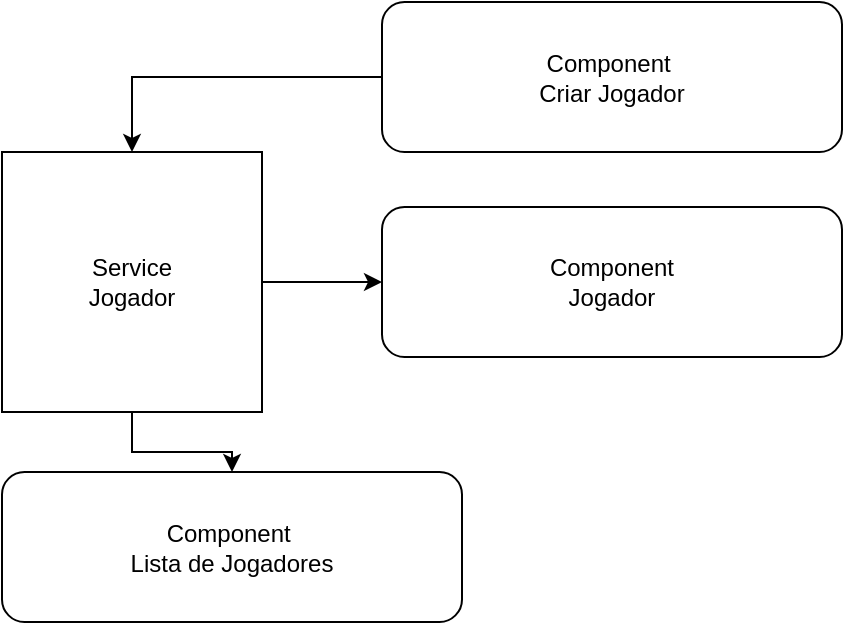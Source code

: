 <mxfile pages="1" version="11.2.6" type="device"><diagram id="85EBrzxSGvp5GTtUQu-_" name="Page-1"><mxGraphModel dx="1024" dy="534" grid="1" gridSize="10" guides="1" tooltips="1" connect="1" arrows="1" fold="1" page="1" pageScale="1" pageWidth="827" pageHeight="1169" math="0" shadow="0"><root><mxCell id="0"/><mxCell id="1" parent="0"/><mxCell id="GFo70L8S-_RZTNGCTkLe-10" style="edgeStyle=orthogonalEdgeStyle;rounded=0;orthogonalLoop=1;jettySize=auto;html=1;" parent="1" source="GFo70L8S-_RZTNGCTkLe-1" target="GFo70L8S-_RZTNGCTkLe-2" edge="1"><mxGeometry relative="1" as="geometry"/></mxCell><mxCell id="GFo70L8S-_RZTNGCTkLe-15" style="edgeStyle=orthogonalEdgeStyle;rounded=0;orthogonalLoop=1;jettySize=auto;html=1;" parent="1" source="GFo70L8S-_RZTNGCTkLe-1" target="GFo70L8S-_RZTNGCTkLe-4" edge="1"><mxGeometry relative="1" as="geometry"/></mxCell><mxCell id="GFo70L8S-_RZTNGCTkLe-1" value="Service&lt;br&gt;Jogador" style="whiteSpace=wrap;html=1;aspect=fixed;" parent="1" vertex="1"><mxGeometry x="60" y="120" width="130" height="130" as="geometry"/></mxCell><mxCell id="GFo70L8S-_RZTNGCTkLe-2" value="Component&lt;br&gt;Jogador" style="rounded=1;whiteSpace=wrap;html=1;" parent="1" vertex="1"><mxGeometry x="250" y="147.5" width="230" height="75" as="geometry"/></mxCell><mxCell id="GFo70L8S-_RZTNGCTkLe-13" style="edgeStyle=orthogonalEdgeStyle;rounded=0;orthogonalLoop=1;jettySize=auto;html=1;entryX=0.5;entryY=0;entryDx=0;entryDy=0;" parent="1" source="GFo70L8S-_RZTNGCTkLe-3" target="GFo70L8S-_RZTNGCTkLe-1" edge="1"><mxGeometry relative="1" as="geometry"/></mxCell><mxCell id="GFo70L8S-_RZTNGCTkLe-3" value="Component&amp;nbsp;&lt;br&gt;Criar Jogador" style="rounded=1;whiteSpace=wrap;html=1;" parent="1" vertex="1"><mxGeometry x="250" y="45" width="230" height="75" as="geometry"/></mxCell><mxCell id="GFo70L8S-_RZTNGCTkLe-4" value="Component&amp;nbsp;&lt;br&gt;Lista de Jogadores" style="rounded=1;whiteSpace=wrap;html=1;" parent="1" vertex="1"><mxGeometry x="60" y="280" width="230" height="75" as="geometry"/></mxCell></root></mxGraphModel></diagram></mxfile>
